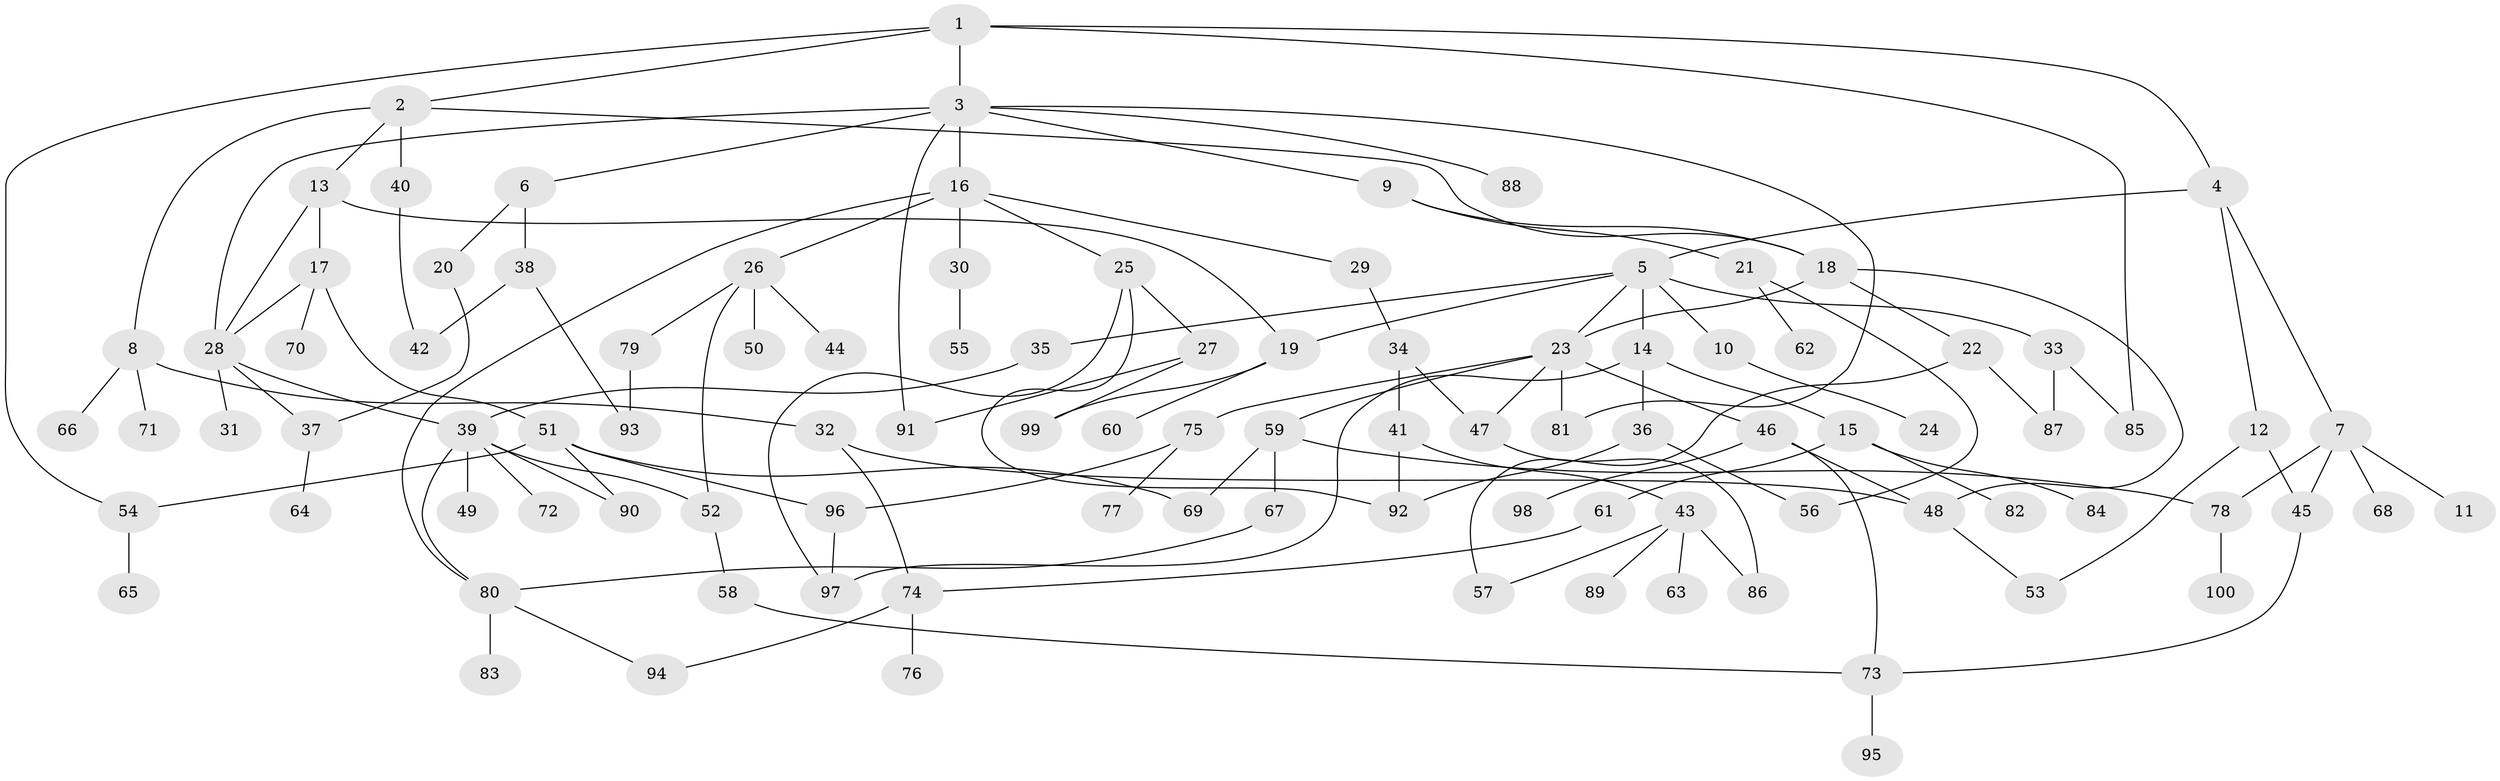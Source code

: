 // Generated by graph-tools (version 1.1) at 2025/13/03/09/25 04:13:26]
// undirected, 100 vertices, 137 edges
graph export_dot {
graph [start="1"]
  node [color=gray90,style=filled];
  1;
  2;
  3;
  4;
  5;
  6;
  7;
  8;
  9;
  10;
  11;
  12;
  13;
  14;
  15;
  16;
  17;
  18;
  19;
  20;
  21;
  22;
  23;
  24;
  25;
  26;
  27;
  28;
  29;
  30;
  31;
  32;
  33;
  34;
  35;
  36;
  37;
  38;
  39;
  40;
  41;
  42;
  43;
  44;
  45;
  46;
  47;
  48;
  49;
  50;
  51;
  52;
  53;
  54;
  55;
  56;
  57;
  58;
  59;
  60;
  61;
  62;
  63;
  64;
  65;
  66;
  67;
  68;
  69;
  70;
  71;
  72;
  73;
  74;
  75;
  76;
  77;
  78;
  79;
  80;
  81;
  82;
  83;
  84;
  85;
  86;
  87;
  88;
  89;
  90;
  91;
  92;
  93;
  94;
  95;
  96;
  97;
  98;
  99;
  100;
  1 -- 2;
  1 -- 3;
  1 -- 4;
  1 -- 85;
  1 -- 54;
  2 -- 8;
  2 -- 13;
  2 -- 18;
  2 -- 40;
  3 -- 6;
  3 -- 9;
  3 -- 16;
  3 -- 81;
  3 -- 88;
  3 -- 91;
  3 -- 28;
  4 -- 5;
  4 -- 7;
  4 -- 12;
  5 -- 10;
  5 -- 14;
  5 -- 23;
  5 -- 33;
  5 -- 35;
  5 -- 19;
  6 -- 20;
  6 -- 38;
  7 -- 11;
  7 -- 45;
  7 -- 68;
  7 -- 78;
  8 -- 32;
  8 -- 66;
  8 -- 71;
  9 -- 21;
  9 -- 18;
  10 -- 24;
  12 -- 45;
  12 -- 53;
  13 -- 17;
  13 -- 19;
  13 -- 28;
  14 -- 15;
  14 -- 36;
  14 -- 97;
  15 -- 61;
  15 -- 82;
  15 -- 84;
  16 -- 25;
  16 -- 26;
  16 -- 29;
  16 -- 30;
  16 -- 80;
  17 -- 51;
  17 -- 70;
  17 -- 28;
  18 -- 22;
  18 -- 48;
  18 -- 23;
  19 -- 60;
  19 -- 99;
  20 -- 37;
  21 -- 56;
  21 -- 62;
  22 -- 57;
  22 -- 87;
  23 -- 46;
  23 -- 59;
  23 -- 75;
  23 -- 81;
  23 -- 47;
  25 -- 27;
  25 -- 97;
  25 -- 92;
  26 -- 44;
  26 -- 50;
  26 -- 79;
  26 -- 52;
  27 -- 99;
  27 -- 91;
  28 -- 31;
  28 -- 37;
  28 -- 39;
  29 -- 34;
  30 -- 55;
  32 -- 74;
  32 -- 48;
  33 -- 85;
  33 -- 87;
  34 -- 41;
  34 -- 47;
  35 -- 39;
  36 -- 92;
  36 -- 56;
  37 -- 64;
  38 -- 93;
  38 -- 42;
  39 -- 49;
  39 -- 52;
  39 -- 72;
  39 -- 90;
  39 -- 80;
  40 -- 42;
  41 -- 43;
  41 -- 92;
  43 -- 63;
  43 -- 89;
  43 -- 57;
  43 -- 86;
  45 -- 73;
  46 -- 73;
  46 -- 98;
  46 -- 48;
  47 -- 86;
  48 -- 53;
  51 -- 54;
  51 -- 90;
  51 -- 96;
  51 -- 69;
  52 -- 58;
  54 -- 65;
  58 -- 73;
  59 -- 67;
  59 -- 69;
  59 -- 78;
  61 -- 74;
  67 -- 80;
  73 -- 95;
  74 -- 76;
  74 -- 94;
  75 -- 77;
  75 -- 96;
  78 -- 100;
  79 -- 93;
  80 -- 83;
  80 -- 94;
  96 -- 97;
}
